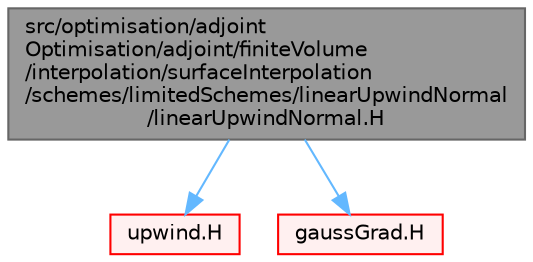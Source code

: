 digraph "src/optimisation/adjointOptimisation/adjoint/finiteVolume/interpolation/surfaceInterpolation/schemes/limitedSchemes/linearUpwindNormal/linearUpwindNormal.H"
{
 // LATEX_PDF_SIZE
  bgcolor="transparent";
  edge [fontname=Helvetica,fontsize=10,labelfontname=Helvetica,labelfontsize=10];
  node [fontname=Helvetica,fontsize=10,shape=box,height=0.2,width=0.4];
  Node1 [id="Node000001",label="src/optimisation/adjoint\lOptimisation/adjoint/finiteVolume\l/interpolation/surfaceInterpolation\l/schemes/limitedSchemes/linearUpwindNormal\l/linearUpwindNormal.H",height=0.2,width=0.4,color="gray40", fillcolor="grey60", style="filled", fontcolor="black",tooltip=" "];
  Node1 -> Node2 [id="edge1_Node000001_Node000002",color="steelblue1",style="solid",tooltip=" "];
  Node2 [id="Node000002",label="upwind.H",height=0.2,width=0.4,color="red", fillcolor="#FFF0F0", style="filled",URL="$upwind_8H.html",tooltip=" "];
  Node1 -> Node390 [id="edge2_Node000001_Node000390",color="steelblue1",style="solid",tooltip=" "];
  Node390 [id="Node000390",label="gaussGrad.H",height=0.2,width=0.4,color="red", fillcolor="#FFF0F0", style="filled",URL="$gaussGrad_8H.html",tooltip=" "];
}

